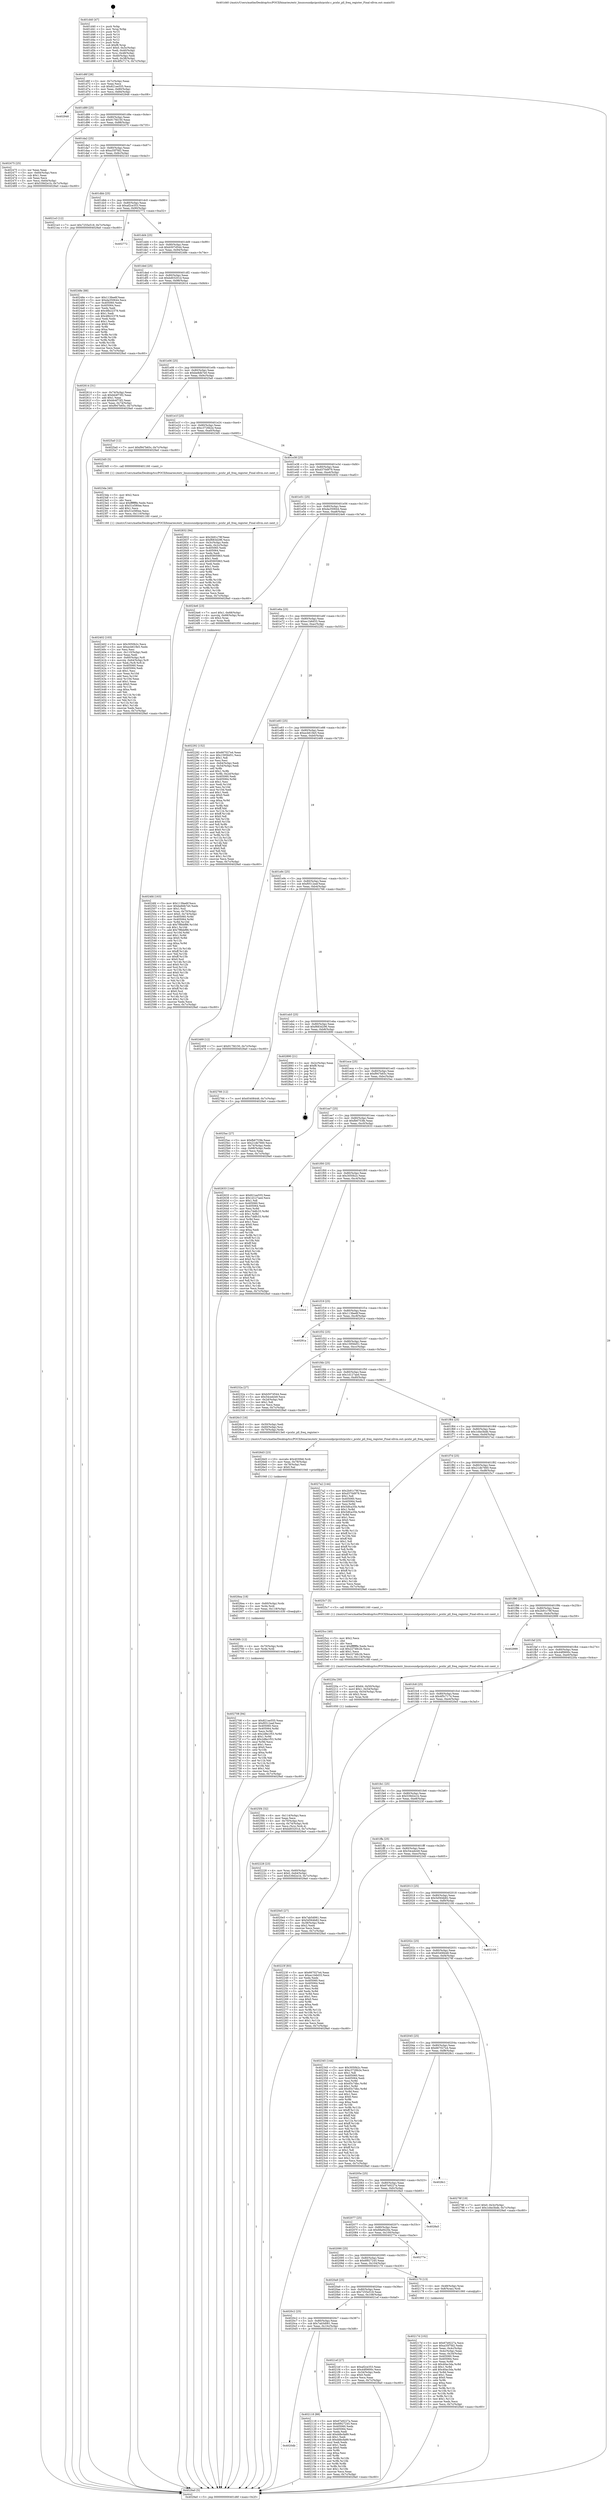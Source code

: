 digraph "0x401d40" {
  label = "0x401d40 (/mnt/c/Users/mathe/Desktop/tcc/POCII/binaries/extr_linuxsoundpcipcxhrpcxhr.c_pcxhr_pll_freq_register_Final-ollvm.out::main(0))"
  labelloc = "t"
  node[shape=record]

  Entry [label="",width=0.3,height=0.3,shape=circle,fillcolor=black,style=filled]
  "0x401d6f" [label="{
     0x401d6f [26]\l
     | [instrs]\l
     &nbsp;&nbsp;0x401d6f \<+3\>: mov -0x7c(%rbp),%eax\l
     &nbsp;&nbsp;0x401d72 \<+2\>: mov %eax,%ecx\l
     &nbsp;&nbsp;0x401d74 \<+6\>: sub $0x821ee555,%ecx\l
     &nbsp;&nbsp;0x401d7a \<+3\>: mov %eax,-0x80(%rbp)\l
     &nbsp;&nbsp;0x401d7d \<+6\>: mov %ecx,-0x84(%rbp)\l
     &nbsp;&nbsp;0x401d83 \<+6\>: je 0000000000402948 \<main+0xc08\>\l
  }"]
  "0x402948" [label="{
     0x402948\l
  }", style=dashed]
  "0x401d89" [label="{
     0x401d89 [25]\l
     | [instrs]\l
     &nbsp;&nbsp;0x401d89 \<+5\>: jmp 0000000000401d8e \<main+0x4e\>\l
     &nbsp;&nbsp;0x401d8e \<+3\>: mov -0x80(%rbp),%eax\l
     &nbsp;&nbsp;0x401d91 \<+5\>: sub $0x917fd150,%eax\l
     &nbsp;&nbsp;0x401d96 \<+6\>: mov %eax,-0x88(%rbp)\l
     &nbsp;&nbsp;0x401d9c \<+6\>: je 0000000000402475 \<main+0x735\>\l
  }"]
  Exit [label="",width=0.3,height=0.3,shape=circle,fillcolor=black,style=filled,peripheries=2]
  "0x402475" [label="{
     0x402475 [25]\l
     | [instrs]\l
     &nbsp;&nbsp;0x402475 \<+2\>: xor %eax,%eax\l
     &nbsp;&nbsp;0x402477 \<+3\>: mov -0x64(%rbp),%ecx\l
     &nbsp;&nbsp;0x40247a \<+3\>: sub $0x1,%eax\l
     &nbsp;&nbsp;0x40247d \<+2\>: sub %eax,%ecx\l
     &nbsp;&nbsp;0x40247f \<+3\>: mov %ecx,-0x64(%rbp)\l
     &nbsp;&nbsp;0x402482 \<+7\>: movl $0x539d2e1b,-0x7c(%rbp)\l
     &nbsp;&nbsp;0x402489 \<+5\>: jmp 00000000004029a0 \<main+0xc60\>\l
  }"]
  "0x401da2" [label="{
     0x401da2 [25]\l
     | [instrs]\l
     &nbsp;&nbsp;0x401da2 \<+5\>: jmp 0000000000401da7 \<main+0x67\>\l
     &nbsp;&nbsp;0x401da7 \<+3\>: mov -0x80(%rbp),%eax\l
     &nbsp;&nbsp;0x401daa \<+5\>: sub $0xa35f7fd2,%eax\l
     &nbsp;&nbsp;0x401daf \<+6\>: mov %eax,-0x8c(%rbp)\l
     &nbsp;&nbsp;0x401db5 \<+6\>: je 00000000004021e3 \<main+0x4a3\>\l
  }"]
  "0x402708" [label="{
     0x402708 [94]\l
     | [instrs]\l
     &nbsp;&nbsp;0x402708 \<+5\>: mov $0x821ee555,%eax\l
     &nbsp;&nbsp;0x40270d \<+5\>: mov $0xf0512eef,%esi\l
     &nbsp;&nbsp;0x402712 \<+7\>: mov 0x405060,%ecx\l
     &nbsp;&nbsp;0x402719 \<+8\>: mov 0x405064,%r8d\l
     &nbsp;&nbsp;0x402721 \<+3\>: mov %ecx,%r9d\l
     &nbsp;&nbsp;0x402724 \<+7\>: sub $0x2d8e1f53,%r9d\l
     &nbsp;&nbsp;0x40272b \<+4\>: sub $0x1,%r9d\l
     &nbsp;&nbsp;0x40272f \<+7\>: add $0x2d8e1f53,%r9d\l
     &nbsp;&nbsp;0x402736 \<+4\>: imul %r9d,%ecx\l
     &nbsp;&nbsp;0x40273a \<+3\>: and $0x1,%ecx\l
     &nbsp;&nbsp;0x40273d \<+3\>: cmp $0x0,%ecx\l
     &nbsp;&nbsp;0x402740 \<+4\>: sete %r10b\l
     &nbsp;&nbsp;0x402744 \<+4\>: cmp $0xa,%r8d\l
     &nbsp;&nbsp;0x402748 \<+4\>: setl %r11b\l
     &nbsp;&nbsp;0x40274c \<+3\>: mov %r10b,%bl\l
     &nbsp;&nbsp;0x40274f \<+3\>: and %r11b,%bl\l
     &nbsp;&nbsp;0x402752 \<+3\>: xor %r11b,%r10b\l
     &nbsp;&nbsp;0x402755 \<+3\>: or %r10b,%bl\l
     &nbsp;&nbsp;0x402758 \<+3\>: test $0x1,%bl\l
     &nbsp;&nbsp;0x40275b \<+3\>: cmovne %esi,%eax\l
     &nbsp;&nbsp;0x40275e \<+3\>: mov %eax,-0x7c(%rbp)\l
     &nbsp;&nbsp;0x402761 \<+5\>: jmp 00000000004029a0 \<main+0xc60\>\l
  }"]
  "0x4021e3" [label="{
     0x4021e3 [12]\l
     | [instrs]\l
     &nbsp;&nbsp;0x4021e3 \<+7\>: movl $0x7255e518,-0x7c(%rbp)\l
     &nbsp;&nbsp;0x4021ea \<+5\>: jmp 00000000004029a0 \<main+0xc60\>\l
  }"]
  "0x401dbb" [label="{
     0x401dbb [25]\l
     | [instrs]\l
     &nbsp;&nbsp;0x401dbb \<+5\>: jmp 0000000000401dc0 \<main+0x80\>\l
     &nbsp;&nbsp;0x401dc0 \<+3\>: mov -0x80(%rbp),%eax\l
     &nbsp;&nbsp;0x401dc3 \<+5\>: sub $0xaf2ce353,%eax\l
     &nbsp;&nbsp;0x401dc8 \<+6\>: mov %eax,-0x90(%rbp)\l
     &nbsp;&nbsp;0x401dce \<+6\>: je 0000000000402772 \<main+0xa32\>\l
  }"]
  "0x4026fc" [label="{
     0x4026fc [12]\l
     | [instrs]\l
     &nbsp;&nbsp;0x4026fc \<+4\>: mov -0x70(%rbp),%rdx\l
     &nbsp;&nbsp;0x402700 \<+3\>: mov %rdx,%rdi\l
     &nbsp;&nbsp;0x402703 \<+5\>: call 0000000000401030 \<free@plt\>\l
     | [calls]\l
     &nbsp;&nbsp;0x401030 \{1\} (unknown)\l
  }"]
  "0x402772" [label="{
     0x402772\l
  }", style=dashed]
  "0x401dd4" [label="{
     0x401dd4 [25]\l
     | [instrs]\l
     &nbsp;&nbsp;0x401dd4 \<+5\>: jmp 0000000000401dd9 \<main+0x99\>\l
     &nbsp;&nbsp;0x401dd9 \<+3\>: mov -0x80(%rbp),%eax\l
     &nbsp;&nbsp;0x401ddc \<+5\>: sub $0xb507d544,%eax\l
     &nbsp;&nbsp;0x401de1 \<+6\>: mov %eax,-0x94(%rbp)\l
     &nbsp;&nbsp;0x401de7 \<+6\>: je 000000000040248e \<main+0x74e\>\l
  }"]
  "0x4026ea" [label="{
     0x4026ea [18]\l
     | [instrs]\l
     &nbsp;&nbsp;0x4026ea \<+4\>: mov -0x60(%rbp),%rdx\l
     &nbsp;&nbsp;0x4026ee \<+3\>: mov %rdx,%rdi\l
     &nbsp;&nbsp;0x4026f1 \<+6\>: mov %eax,-0x118(%rbp)\l
     &nbsp;&nbsp;0x4026f7 \<+5\>: call 0000000000401030 \<free@plt\>\l
     | [calls]\l
     &nbsp;&nbsp;0x401030 \{1\} (unknown)\l
  }"]
  "0x40248e" [label="{
     0x40248e [88]\l
     | [instrs]\l
     &nbsp;&nbsp;0x40248e \<+5\>: mov $0x113fee6f,%eax\l
     &nbsp;&nbsp;0x402493 \<+5\>: mov $0xda350644,%ecx\l
     &nbsp;&nbsp;0x402498 \<+7\>: mov 0x405060,%edx\l
     &nbsp;&nbsp;0x40249f \<+7\>: mov 0x405064,%esi\l
     &nbsp;&nbsp;0x4024a6 \<+2\>: mov %edx,%edi\l
     &nbsp;&nbsp;0x4024a8 \<+6\>: add $0x48b22378,%edi\l
     &nbsp;&nbsp;0x4024ae \<+3\>: sub $0x1,%edi\l
     &nbsp;&nbsp;0x4024b1 \<+6\>: sub $0x48b22378,%edi\l
     &nbsp;&nbsp;0x4024b7 \<+3\>: imul %edi,%edx\l
     &nbsp;&nbsp;0x4024ba \<+3\>: and $0x1,%edx\l
     &nbsp;&nbsp;0x4024bd \<+3\>: cmp $0x0,%edx\l
     &nbsp;&nbsp;0x4024c0 \<+4\>: sete %r8b\l
     &nbsp;&nbsp;0x4024c4 \<+3\>: cmp $0xa,%esi\l
     &nbsp;&nbsp;0x4024c7 \<+4\>: setl %r9b\l
     &nbsp;&nbsp;0x4024cb \<+3\>: mov %r8b,%r10b\l
     &nbsp;&nbsp;0x4024ce \<+3\>: and %r9b,%r10b\l
     &nbsp;&nbsp;0x4024d1 \<+3\>: xor %r9b,%r8b\l
     &nbsp;&nbsp;0x4024d4 \<+3\>: or %r8b,%r10b\l
     &nbsp;&nbsp;0x4024d7 \<+4\>: test $0x1,%r10b\l
     &nbsp;&nbsp;0x4024db \<+3\>: cmovne %ecx,%eax\l
     &nbsp;&nbsp;0x4024de \<+3\>: mov %eax,-0x7c(%rbp)\l
     &nbsp;&nbsp;0x4024e1 \<+5\>: jmp 00000000004029a0 \<main+0xc60\>\l
  }"]
  "0x401ded" [label="{
     0x401ded [25]\l
     | [instrs]\l
     &nbsp;&nbsp;0x401ded \<+5\>: jmp 0000000000401df2 \<main+0xb2\>\l
     &nbsp;&nbsp;0x401df2 \<+3\>: mov -0x80(%rbp),%eax\l
     &nbsp;&nbsp;0x401df5 \<+5\>: sub $0xbd03201d,%eax\l
     &nbsp;&nbsp;0x401dfa \<+6\>: mov %eax,-0x98(%rbp)\l
     &nbsp;&nbsp;0x401e00 \<+6\>: je 0000000000402614 \<main+0x8d4\>\l
  }"]
  "0x4026d3" [label="{
     0x4026d3 [23]\l
     | [instrs]\l
     &nbsp;&nbsp;0x4026d3 \<+10\>: movabs $0x4030b6,%rdi\l
     &nbsp;&nbsp;0x4026dd \<+3\>: mov %eax,-0x78(%rbp)\l
     &nbsp;&nbsp;0x4026e0 \<+3\>: mov -0x78(%rbp),%esi\l
     &nbsp;&nbsp;0x4026e3 \<+2\>: mov $0x0,%al\l
     &nbsp;&nbsp;0x4026e5 \<+5\>: call 0000000000401040 \<printf@plt\>\l
     | [calls]\l
     &nbsp;&nbsp;0x401040 \{1\} (unknown)\l
  }"]
  "0x402614" [label="{
     0x402614 [31]\l
     | [instrs]\l
     &nbsp;&nbsp;0x402614 \<+3\>: mov -0x74(%rbp),%eax\l
     &nbsp;&nbsp;0x402617 \<+5\>: sub $0xbb4f73f2,%eax\l
     &nbsp;&nbsp;0x40261c \<+3\>: add $0x1,%eax\l
     &nbsp;&nbsp;0x40261f \<+5\>: add $0xbb4f73f2,%eax\l
     &nbsp;&nbsp;0x402624 \<+3\>: mov %eax,-0x74(%rbp)\l
     &nbsp;&nbsp;0x402627 \<+7\>: movl $0xf947b65c,-0x7c(%rbp)\l
     &nbsp;&nbsp;0x40262e \<+5\>: jmp 00000000004029a0 \<main+0xc60\>\l
  }"]
  "0x401e06" [label="{
     0x401e06 [25]\l
     | [instrs]\l
     &nbsp;&nbsp;0x401e06 \<+5\>: jmp 0000000000401e0b \<main+0xcb\>\l
     &nbsp;&nbsp;0x401e0b \<+3\>: mov -0x80(%rbp),%eax\l
     &nbsp;&nbsp;0x401e0e \<+5\>: sub $0xbe8db7e0,%eax\l
     &nbsp;&nbsp;0x401e13 \<+6\>: mov %eax,-0x9c(%rbp)\l
     &nbsp;&nbsp;0x401e19 \<+6\>: je 00000000004025a0 \<main+0x860\>\l
  }"]
  "0x4025f4" [label="{
     0x4025f4 [32]\l
     | [instrs]\l
     &nbsp;&nbsp;0x4025f4 \<+6\>: mov -0x114(%rbp),%ecx\l
     &nbsp;&nbsp;0x4025fa \<+3\>: imul %eax,%ecx\l
     &nbsp;&nbsp;0x4025fd \<+4\>: mov -0x70(%rbp),%rsi\l
     &nbsp;&nbsp;0x402601 \<+4\>: movslq -0x74(%rbp),%rdi\l
     &nbsp;&nbsp;0x402605 \<+3\>: mov %ecx,(%rsi,%rdi,4)\l
     &nbsp;&nbsp;0x402608 \<+7\>: movl $0xbd03201d,-0x7c(%rbp)\l
     &nbsp;&nbsp;0x40260f \<+5\>: jmp 00000000004029a0 \<main+0xc60\>\l
  }"]
  "0x4025a0" [label="{
     0x4025a0 [12]\l
     | [instrs]\l
     &nbsp;&nbsp;0x4025a0 \<+7\>: movl $0xf947b65c,-0x7c(%rbp)\l
     &nbsp;&nbsp;0x4025a7 \<+5\>: jmp 00000000004029a0 \<main+0xc60\>\l
  }"]
  "0x401e1f" [label="{
     0x401e1f [25]\l
     | [instrs]\l
     &nbsp;&nbsp;0x401e1f \<+5\>: jmp 0000000000401e24 \<main+0xe4\>\l
     &nbsp;&nbsp;0x401e24 \<+3\>: mov -0x80(%rbp),%eax\l
     &nbsp;&nbsp;0x401e27 \<+5\>: sub $0xc3726b2e,%eax\l
     &nbsp;&nbsp;0x401e2c \<+6\>: mov %eax,-0xa0(%rbp)\l
     &nbsp;&nbsp;0x401e32 \<+6\>: je 00000000004023d5 \<main+0x695\>\l
  }"]
  "0x4025cc" [label="{
     0x4025cc [40]\l
     | [instrs]\l
     &nbsp;&nbsp;0x4025cc \<+5\>: mov $0x2,%ecx\l
     &nbsp;&nbsp;0x4025d1 \<+1\>: cltd\l
     &nbsp;&nbsp;0x4025d2 \<+2\>: idiv %ecx\l
     &nbsp;&nbsp;0x4025d4 \<+6\>: imul $0xfffffffe,%edx,%ecx\l
     &nbsp;&nbsp;0x4025da \<+6\>: sub $0x22748c2b,%ecx\l
     &nbsp;&nbsp;0x4025e0 \<+3\>: add $0x1,%ecx\l
     &nbsp;&nbsp;0x4025e3 \<+6\>: add $0x22748c2b,%ecx\l
     &nbsp;&nbsp;0x4025e9 \<+6\>: mov %ecx,-0x114(%rbp)\l
     &nbsp;&nbsp;0x4025ef \<+5\>: call 0000000000401160 \<next_i\>\l
     | [calls]\l
     &nbsp;&nbsp;0x401160 \{1\} (/mnt/c/Users/mathe/Desktop/tcc/POCII/binaries/extr_linuxsoundpcipcxhrpcxhr.c_pcxhr_pll_freq_register_Final-ollvm.out::next_i)\l
  }"]
  "0x4023d5" [label="{
     0x4023d5 [5]\l
     | [instrs]\l
     &nbsp;&nbsp;0x4023d5 \<+5\>: call 0000000000401160 \<next_i\>\l
     | [calls]\l
     &nbsp;&nbsp;0x401160 \{1\} (/mnt/c/Users/mathe/Desktop/tcc/POCII/binaries/extr_linuxsoundpcipcxhrpcxhr.c_pcxhr_pll_freq_register_Final-ollvm.out::next_i)\l
  }"]
  "0x401e38" [label="{
     0x401e38 [25]\l
     | [instrs]\l
     &nbsp;&nbsp;0x401e38 \<+5\>: jmp 0000000000401e3d \<main+0xfd\>\l
     &nbsp;&nbsp;0x401e3d \<+3\>: mov -0x80(%rbp),%eax\l
     &nbsp;&nbsp;0x401e40 \<+5\>: sub $0xd370d979,%eax\l
     &nbsp;&nbsp;0x401e45 \<+6\>: mov %eax,-0xa4(%rbp)\l
     &nbsp;&nbsp;0x401e4b \<+6\>: je 0000000000402832 \<main+0xaf2\>\l
  }"]
  "0x4024fd" [label="{
     0x4024fd [163]\l
     | [instrs]\l
     &nbsp;&nbsp;0x4024fd \<+5\>: mov $0x113fee6f,%ecx\l
     &nbsp;&nbsp;0x402502 \<+5\>: mov $0xbe8db7e0,%edx\l
     &nbsp;&nbsp;0x402507 \<+3\>: mov $0x1,%sil\l
     &nbsp;&nbsp;0x40250a \<+4\>: mov %rax,-0x70(%rbp)\l
     &nbsp;&nbsp;0x40250e \<+7\>: movl $0x0,-0x74(%rbp)\l
     &nbsp;&nbsp;0x402515 \<+8\>: mov 0x405060,%r8d\l
     &nbsp;&nbsp;0x40251d \<+8\>: mov 0x405064,%r9d\l
     &nbsp;&nbsp;0x402525 \<+3\>: mov %r8d,%r10d\l
     &nbsp;&nbsp;0x402528 \<+7\>: sub $0x7f8bbf86,%r10d\l
     &nbsp;&nbsp;0x40252f \<+4\>: sub $0x1,%r10d\l
     &nbsp;&nbsp;0x402533 \<+7\>: add $0x7f8bbf86,%r10d\l
     &nbsp;&nbsp;0x40253a \<+4\>: imul %r10d,%r8d\l
     &nbsp;&nbsp;0x40253e \<+4\>: and $0x1,%r8d\l
     &nbsp;&nbsp;0x402542 \<+4\>: cmp $0x0,%r8d\l
     &nbsp;&nbsp;0x402546 \<+4\>: sete %r11b\l
     &nbsp;&nbsp;0x40254a \<+4\>: cmp $0xa,%r9d\l
     &nbsp;&nbsp;0x40254e \<+3\>: setl %bl\l
     &nbsp;&nbsp;0x402551 \<+3\>: mov %r11b,%r14b\l
     &nbsp;&nbsp;0x402554 \<+4\>: xor $0xff,%r14b\l
     &nbsp;&nbsp;0x402558 \<+3\>: mov %bl,%r15b\l
     &nbsp;&nbsp;0x40255b \<+4\>: xor $0xff,%r15b\l
     &nbsp;&nbsp;0x40255f \<+4\>: xor $0x0,%sil\l
     &nbsp;&nbsp;0x402563 \<+3\>: mov %r14b,%r12b\l
     &nbsp;&nbsp;0x402566 \<+4\>: and $0x0,%r12b\l
     &nbsp;&nbsp;0x40256a \<+3\>: and %sil,%r11b\l
     &nbsp;&nbsp;0x40256d \<+3\>: mov %r15b,%r13b\l
     &nbsp;&nbsp;0x402570 \<+4\>: and $0x0,%r13b\l
     &nbsp;&nbsp;0x402574 \<+3\>: and %sil,%bl\l
     &nbsp;&nbsp;0x402577 \<+3\>: or %r11b,%r12b\l
     &nbsp;&nbsp;0x40257a \<+3\>: or %bl,%r13b\l
     &nbsp;&nbsp;0x40257d \<+3\>: xor %r13b,%r12b\l
     &nbsp;&nbsp;0x402580 \<+3\>: or %r15b,%r14b\l
     &nbsp;&nbsp;0x402583 \<+4\>: xor $0xff,%r14b\l
     &nbsp;&nbsp;0x402587 \<+4\>: or $0x0,%sil\l
     &nbsp;&nbsp;0x40258b \<+3\>: and %sil,%r14b\l
     &nbsp;&nbsp;0x40258e \<+3\>: or %r14b,%r12b\l
     &nbsp;&nbsp;0x402591 \<+4\>: test $0x1,%r12b\l
     &nbsp;&nbsp;0x402595 \<+3\>: cmovne %edx,%ecx\l
     &nbsp;&nbsp;0x402598 \<+3\>: mov %ecx,-0x7c(%rbp)\l
     &nbsp;&nbsp;0x40259b \<+5\>: jmp 00000000004029a0 \<main+0xc60\>\l
  }"]
  "0x402832" [label="{
     0x402832 [94]\l
     | [instrs]\l
     &nbsp;&nbsp;0x402832 \<+5\>: mov $0x2b91c78f,%eax\l
     &nbsp;&nbsp;0x402837 \<+5\>: mov $0xf683d296,%ecx\l
     &nbsp;&nbsp;0x40283c \<+3\>: mov -0x3c(%rbp),%edx\l
     &nbsp;&nbsp;0x40283f \<+3\>: mov %edx,-0x2c(%rbp)\l
     &nbsp;&nbsp;0x402842 \<+7\>: mov 0x405060,%edx\l
     &nbsp;&nbsp;0x402849 \<+7\>: mov 0x405064,%esi\l
     &nbsp;&nbsp;0x402850 \<+2\>: mov %edx,%edi\l
     &nbsp;&nbsp;0x402852 \<+6\>: sub $0x95905963,%edi\l
     &nbsp;&nbsp;0x402858 \<+3\>: sub $0x1,%edi\l
     &nbsp;&nbsp;0x40285b \<+6\>: add $0x95905963,%edi\l
     &nbsp;&nbsp;0x402861 \<+3\>: imul %edi,%edx\l
     &nbsp;&nbsp;0x402864 \<+3\>: and $0x1,%edx\l
     &nbsp;&nbsp;0x402867 \<+3\>: cmp $0x0,%edx\l
     &nbsp;&nbsp;0x40286a \<+4\>: sete %r8b\l
     &nbsp;&nbsp;0x40286e \<+3\>: cmp $0xa,%esi\l
     &nbsp;&nbsp;0x402871 \<+4\>: setl %r9b\l
     &nbsp;&nbsp;0x402875 \<+3\>: mov %r8b,%r10b\l
     &nbsp;&nbsp;0x402878 \<+3\>: and %r9b,%r10b\l
     &nbsp;&nbsp;0x40287b \<+3\>: xor %r9b,%r8b\l
     &nbsp;&nbsp;0x40287e \<+3\>: or %r8b,%r10b\l
     &nbsp;&nbsp;0x402881 \<+4\>: test $0x1,%r10b\l
     &nbsp;&nbsp;0x402885 \<+3\>: cmovne %ecx,%eax\l
     &nbsp;&nbsp;0x402888 \<+3\>: mov %eax,-0x7c(%rbp)\l
     &nbsp;&nbsp;0x40288b \<+5\>: jmp 00000000004029a0 \<main+0xc60\>\l
  }"]
  "0x401e51" [label="{
     0x401e51 [25]\l
     | [instrs]\l
     &nbsp;&nbsp;0x401e51 \<+5\>: jmp 0000000000401e56 \<main+0x116\>\l
     &nbsp;&nbsp;0x401e56 \<+3\>: mov -0x80(%rbp),%eax\l
     &nbsp;&nbsp;0x401e59 \<+5\>: sub $0xda350644,%eax\l
     &nbsp;&nbsp;0x401e5e \<+6\>: mov %eax,-0xa8(%rbp)\l
     &nbsp;&nbsp;0x401e64 \<+6\>: je 00000000004024e6 \<main+0x7a6\>\l
  }"]
  "0x402402" [label="{
     0x402402 [103]\l
     | [instrs]\l
     &nbsp;&nbsp;0x402402 \<+5\>: mov $0x3050b2c,%ecx\l
     &nbsp;&nbsp;0x402407 \<+5\>: mov $0xecb619e5,%edx\l
     &nbsp;&nbsp;0x40240c \<+2\>: xor %esi,%esi\l
     &nbsp;&nbsp;0x40240e \<+6\>: mov -0x110(%rbp),%edi\l
     &nbsp;&nbsp;0x402414 \<+3\>: imul %eax,%edi\l
     &nbsp;&nbsp;0x402417 \<+4\>: mov -0x60(%rbp),%r8\l
     &nbsp;&nbsp;0x40241b \<+4\>: movslq -0x64(%rbp),%r9\l
     &nbsp;&nbsp;0x40241f \<+4\>: mov %edi,(%r8,%r9,4)\l
     &nbsp;&nbsp;0x402423 \<+7\>: mov 0x405060,%eax\l
     &nbsp;&nbsp;0x40242a \<+7\>: mov 0x405064,%edi\l
     &nbsp;&nbsp;0x402431 \<+3\>: sub $0x1,%esi\l
     &nbsp;&nbsp;0x402434 \<+3\>: mov %eax,%r10d\l
     &nbsp;&nbsp;0x402437 \<+3\>: add %esi,%r10d\l
     &nbsp;&nbsp;0x40243a \<+4\>: imul %r10d,%eax\l
     &nbsp;&nbsp;0x40243e \<+3\>: and $0x1,%eax\l
     &nbsp;&nbsp;0x402441 \<+3\>: cmp $0x0,%eax\l
     &nbsp;&nbsp;0x402444 \<+4\>: sete %r11b\l
     &nbsp;&nbsp;0x402448 \<+3\>: cmp $0xa,%edi\l
     &nbsp;&nbsp;0x40244b \<+3\>: setl %bl\l
     &nbsp;&nbsp;0x40244e \<+3\>: mov %r11b,%r14b\l
     &nbsp;&nbsp;0x402451 \<+3\>: and %bl,%r14b\l
     &nbsp;&nbsp;0x402454 \<+3\>: xor %bl,%r11b\l
     &nbsp;&nbsp;0x402457 \<+3\>: or %r11b,%r14b\l
     &nbsp;&nbsp;0x40245a \<+4\>: test $0x1,%r14b\l
     &nbsp;&nbsp;0x40245e \<+3\>: cmovne %edx,%ecx\l
     &nbsp;&nbsp;0x402461 \<+3\>: mov %ecx,-0x7c(%rbp)\l
     &nbsp;&nbsp;0x402464 \<+5\>: jmp 00000000004029a0 \<main+0xc60\>\l
  }"]
  "0x4024e6" [label="{
     0x4024e6 [23]\l
     | [instrs]\l
     &nbsp;&nbsp;0x4024e6 \<+7\>: movl $0x1,-0x68(%rbp)\l
     &nbsp;&nbsp;0x4024ed \<+4\>: movslq -0x68(%rbp),%rax\l
     &nbsp;&nbsp;0x4024f1 \<+4\>: shl $0x2,%rax\l
     &nbsp;&nbsp;0x4024f5 \<+3\>: mov %rax,%rdi\l
     &nbsp;&nbsp;0x4024f8 \<+5\>: call 0000000000401050 \<malloc@plt\>\l
     | [calls]\l
     &nbsp;&nbsp;0x401050 \{1\} (unknown)\l
  }"]
  "0x401e6a" [label="{
     0x401e6a [25]\l
     | [instrs]\l
     &nbsp;&nbsp;0x401e6a \<+5\>: jmp 0000000000401e6f \<main+0x12f\>\l
     &nbsp;&nbsp;0x401e6f \<+3\>: mov -0x80(%rbp),%eax\l
     &nbsp;&nbsp;0x401e72 \<+5\>: sub $0xec1b6d33,%eax\l
     &nbsp;&nbsp;0x401e77 \<+6\>: mov %eax,-0xac(%rbp)\l
     &nbsp;&nbsp;0x401e7d \<+6\>: je 0000000000402292 \<main+0x552\>\l
  }"]
  "0x4023da" [label="{
     0x4023da [40]\l
     | [instrs]\l
     &nbsp;&nbsp;0x4023da \<+5\>: mov $0x2,%ecx\l
     &nbsp;&nbsp;0x4023df \<+1\>: cltd\l
     &nbsp;&nbsp;0x4023e0 \<+2\>: idiv %ecx\l
     &nbsp;&nbsp;0x4023e2 \<+6\>: imul $0xfffffffe,%edx,%ecx\l
     &nbsp;&nbsp;0x4023e8 \<+6\>: sub $0x51e580ee,%ecx\l
     &nbsp;&nbsp;0x4023ee \<+3\>: add $0x1,%ecx\l
     &nbsp;&nbsp;0x4023f1 \<+6\>: add $0x51e580ee,%ecx\l
     &nbsp;&nbsp;0x4023f7 \<+6\>: mov %ecx,-0x110(%rbp)\l
     &nbsp;&nbsp;0x4023fd \<+5\>: call 0000000000401160 \<next_i\>\l
     | [calls]\l
     &nbsp;&nbsp;0x401160 \{1\} (/mnt/c/Users/mathe/Desktop/tcc/POCII/binaries/extr_linuxsoundpcipcxhrpcxhr.c_pcxhr_pll_freq_register_Final-ollvm.out::next_i)\l
  }"]
  "0x402292" [label="{
     0x402292 [152]\l
     | [instrs]\l
     &nbsp;&nbsp;0x402292 \<+5\>: mov $0x667027e4,%eax\l
     &nbsp;&nbsp;0x402297 \<+5\>: mov $0x15956d51,%ecx\l
     &nbsp;&nbsp;0x40229c \<+2\>: mov $0x1,%dl\l
     &nbsp;&nbsp;0x40229e \<+2\>: xor %esi,%esi\l
     &nbsp;&nbsp;0x4022a0 \<+3\>: mov -0x64(%rbp),%edi\l
     &nbsp;&nbsp;0x4022a3 \<+3\>: cmp -0x54(%rbp),%edi\l
     &nbsp;&nbsp;0x4022a6 \<+4\>: setl %r8b\l
     &nbsp;&nbsp;0x4022aa \<+4\>: and $0x1,%r8b\l
     &nbsp;&nbsp;0x4022ae \<+4\>: mov %r8b,-0x2d(%rbp)\l
     &nbsp;&nbsp;0x4022b2 \<+7\>: mov 0x405060,%edi\l
     &nbsp;&nbsp;0x4022b9 \<+8\>: mov 0x405064,%r9d\l
     &nbsp;&nbsp;0x4022c1 \<+3\>: sub $0x1,%esi\l
     &nbsp;&nbsp;0x4022c4 \<+3\>: mov %edi,%r10d\l
     &nbsp;&nbsp;0x4022c7 \<+3\>: add %esi,%r10d\l
     &nbsp;&nbsp;0x4022ca \<+4\>: imul %r10d,%edi\l
     &nbsp;&nbsp;0x4022ce \<+3\>: and $0x1,%edi\l
     &nbsp;&nbsp;0x4022d1 \<+3\>: cmp $0x0,%edi\l
     &nbsp;&nbsp;0x4022d4 \<+4\>: sete %r8b\l
     &nbsp;&nbsp;0x4022d8 \<+4\>: cmp $0xa,%r9d\l
     &nbsp;&nbsp;0x4022dc \<+4\>: setl %r11b\l
     &nbsp;&nbsp;0x4022e0 \<+3\>: mov %r8b,%bl\l
     &nbsp;&nbsp;0x4022e3 \<+3\>: xor $0xff,%bl\l
     &nbsp;&nbsp;0x4022e6 \<+3\>: mov %r11b,%r14b\l
     &nbsp;&nbsp;0x4022e9 \<+4\>: xor $0xff,%r14b\l
     &nbsp;&nbsp;0x4022ed \<+3\>: xor $0x0,%dl\l
     &nbsp;&nbsp;0x4022f0 \<+3\>: mov %bl,%r15b\l
     &nbsp;&nbsp;0x4022f3 \<+4\>: and $0x0,%r15b\l
     &nbsp;&nbsp;0x4022f7 \<+3\>: and %dl,%r8b\l
     &nbsp;&nbsp;0x4022fa \<+3\>: mov %r14b,%r12b\l
     &nbsp;&nbsp;0x4022fd \<+4\>: and $0x0,%r12b\l
     &nbsp;&nbsp;0x402301 \<+3\>: and %dl,%r11b\l
     &nbsp;&nbsp;0x402304 \<+3\>: or %r8b,%r15b\l
     &nbsp;&nbsp;0x402307 \<+3\>: or %r11b,%r12b\l
     &nbsp;&nbsp;0x40230a \<+3\>: xor %r12b,%r15b\l
     &nbsp;&nbsp;0x40230d \<+3\>: or %r14b,%bl\l
     &nbsp;&nbsp;0x402310 \<+3\>: xor $0xff,%bl\l
     &nbsp;&nbsp;0x402313 \<+3\>: or $0x0,%dl\l
     &nbsp;&nbsp;0x402316 \<+2\>: and %dl,%bl\l
     &nbsp;&nbsp;0x402318 \<+3\>: or %bl,%r15b\l
     &nbsp;&nbsp;0x40231b \<+4\>: test $0x1,%r15b\l
     &nbsp;&nbsp;0x40231f \<+3\>: cmovne %ecx,%eax\l
     &nbsp;&nbsp;0x402322 \<+3\>: mov %eax,-0x7c(%rbp)\l
     &nbsp;&nbsp;0x402325 \<+5\>: jmp 00000000004029a0 \<main+0xc60\>\l
  }"]
  "0x401e83" [label="{
     0x401e83 [25]\l
     | [instrs]\l
     &nbsp;&nbsp;0x401e83 \<+5\>: jmp 0000000000401e88 \<main+0x148\>\l
     &nbsp;&nbsp;0x401e88 \<+3\>: mov -0x80(%rbp),%eax\l
     &nbsp;&nbsp;0x401e8b \<+5\>: sub $0xecb619e5,%eax\l
     &nbsp;&nbsp;0x401e90 \<+6\>: mov %eax,-0xb0(%rbp)\l
     &nbsp;&nbsp;0x401e96 \<+6\>: je 0000000000402469 \<main+0x729\>\l
  }"]
  "0x402228" [label="{
     0x402228 [23]\l
     | [instrs]\l
     &nbsp;&nbsp;0x402228 \<+4\>: mov %rax,-0x60(%rbp)\l
     &nbsp;&nbsp;0x40222c \<+7\>: movl $0x0,-0x64(%rbp)\l
     &nbsp;&nbsp;0x402233 \<+7\>: movl $0x539d2e1b,-0x7c(%rbp)\l
     &nbsp;&nbsp;0x40223a \<+5\>: jmp 00000000004029a0 \<main+0xc60\>\l
  }"]
  "0x402469" [label="{
     0x402469 [12]\l
     | [instrs]\l
     &nbsp;&nbsp;0x402469 \<+7\>: movl $0x917fd150,-0x7c(%rbp)\l
     &nbsp;&nbsp;0x402470 \<+5\>: jmp 00000000004029a0 \<main+0xc60\>\l
  }"]
  "0x401e9c" [label="{
     0x401e9c [25]\l
     | [instrs]\l
     &nbsp;&nbsp;0x401e9c \<+5\>: jmp 0000000000401ea1 \<main+0x161\>\l
     &nbsp;&nbsp;0x401ea1 \<+3\>: mov -0x80(%rbp),%eax\l
     &nbsp;&nbsp;0x401ea4 \<+5\>: sub $0xf0512eef,%eax\l
     &nbsp;&nbsp;0x401ea9 \<+6\>: mov %eax,-0xb4(%rbp)\l
     &nbsp;&nbsp;0x401eaf \<+6\>: je 0000000000402766 \<main+0xa26\>\l
  }"]
  "0x40217d" [label="{
     0x40217d [102]\l
     | [instrs]\l
     &nbsp;&nbsp;0x40217d \<+5\>: mov $0x67e9227a,%ecx\l
     &nbsp;&nbsp;0x402182 \<+5\>: mov $0xa35f7fd2,%edx\l
     &nbsp;&nbsp;0x402187 \<+3\>: mov %eax,-0x4c(%rbp)\l
     &nbsp;&nbsp;0x40218a \<+3\>: mov -0x4c(%rbp),%eax\l
     &nbsp;&nbsp;0x40218d \<+3\>: mov %eax,-0x34(%rbp)\l
     &nbsp;&nbsp;0x402190 \<+7\>: mov 0x405060,%eax\l
     &nbsp;&nbsp;0x402197 \<+7\>: mov 0x405064,%esi\l
     &nbsp;&nbsp;0x40219e \<+3\>: mov %eax,%r8d\l
     &nbsp;&nbsp;0x4021a1 \<+7\>: sub $0x40ac3da,%r8d\l
     &nbsp;&nbsp;0x4021a8 \<+4\>: sub $0x1,%r8d\l
     &nbsp;&nbsp;0x4021ac \<+7\>: add $0x40ac3da,%r8d\l
     &nbsp;&nbsp;0x4021b3 \<+4\>: imul %r8d,%eax\l
     &nbsp;&nbsp;0x4021b7 \<+3\>: and $0x1,%eax\l
     &nbsp;&nbsp;0x4021ba \<+3\>: cmp $0x0,%eax\l
     &nbsp;&nbsp;0x4021bd \<+4\>: sete %r9b\l
     &nbsp;&nbsp;0x4021c1 \<+3\>: cmp $0xa,%esi\l
     &nbsp;&nbsp;0x4021c4 \<+4\>: setl %r10b\l
     &nbsp;&nbsp;0x4021c8 \<+3\>: mov %r9b,%r11b\l
     &nbsp;&nbsp;0x4021cb \<+3\>: and %r10b,%r11b\l
     &nbsp;&nbsp;0x4021ce \<+3\>: xor %r10b,%r9b\l
     &nbsp;&nbsp;0x4021d1 \<+3\>: or %r9b,%r11b\l
     &nbsp;&nbsp;0x4021d4 \<+4\>: test $0x1,%r11b\l
     &nbsp;&nbsp;0x4021d8 \<+3\>: cmovne %edx,%ecx\l
     &nbsp;&nbsp;0x4021db \<+3\>: mov %ecx,-0x7c(%rbp)\l
     &nbsp;&nbsp;0x4021de \<+5\>: jmp 00000000004029a0 \<main+0xc60\>\l
  }"]
  "0x402766" [label="{
     0x402766 [12]\l
     | [instrs]\l
     &nbsp;&nbsp;0x402766 \<+7\>: movl $0x65408448,-0x7c(%rbp)\l
     &nbsp;&nbsp;0x40276d \<+5\>: jmp 00000000004029a0 \<main+0xc60\>\l
  }"]
  "0x401eb5" [label="{
     0x401eb5 [25]\l
     | [instrs]\l
     &nbsp;&nbsp;0x401eb5 \<+5\>: jmp 0000000000401eba \<main+0x17a\>\l
     &nbsp;&nbsp;0x401eba \<+3\>: mov -0x80(%rbp),%eax\l
     &nbsp;&nbsp;0x401ebd \<+5\>: sub $0xf683d296,%eax\l
     &nbsp;&nbsp;0x401ec2 \<+6\>: mov %eax,-0xb8(%rbp)\l
     &nbsp;&nbsp;0x401ec8 \<+6\>: je 0000000000402890 \<main+0xb50\>\l
  }"]
  "0x4020db" [label="{
     0x4020db\l
  }", style=dashed]
  "0x402890" [label="{
     0x402890 [21]\l
     | [instrs]\l
     &nbsp;&nbsp;0x402890 \<+3\>: mov -0x2c(%rbp),%eax\l
     &nbsp;&nbsp;0x402893 \<+7\>: add $0xf8,%rsp\l
     &nbsp;&nbsp;0x40289a \<+1\>: pop %rbx\l
     &nbsp;&nbsp;0x40289b \<+2\>: pop %r12\l
     &nbsp;&nbsp;0x40289d \<+2\>: pop %r13\l
     &nbsp;&nbsp;0x40289f \<+2\>: pop %r14\l
     &nbsp;&nbsp;0x4028a1 \<+2\>: pop %r15\l
     &nbsp;&nbsp;0x4028a3 \<+1\>: pop %rbp\l
     &nbsp;&nbsp;0x4028a4 \<+1\>: ret\l
  }"]
  "0x401ece" [label="{
     0x401ece [25]\l
     | [instrs]\l
     &nbsp;&nbsp;0x401ece \<+5\>: jmp 0000000000401ed3 \<main+0x193\>\l
     &nbsp;&nbsp;0x401ed3 \<+3\>: mov -0x80(%rbp),%eax\l
     &nbsp;&nbsp;0x401ed6 \<+5\>: sub $0xf947b65c,%eax\l
     &nbsp;&nbsp;0x401edb \<+6\>: mov %eax,-0xbc(%rbp)\l
     &nbsp;&nbsp;0x401ee1 \<+6\>: je 00000000004025ac \<main+0x86c\>\l
  }"]
  "0x402118" [label="{
     0x402118 [88]\l
     | [instrs]\l
     &nbsp;&nbsp;0x402118 \<+5\>: mov $0x67e9227a,%eax\l
     &nbsp;&nbsp;0x40211d \<+5\>: mov $0x6f927245,%ecx\l
     &nbsp;&nbsp;0x402122 \<+7\>: mov 0x405060,%edx\l
     &nbsp;&nbsp;0x402129 \<+7\>: mov 0x405064,%esi\l
     &nbsp;&nbsp;0x402130 \<+2\>: mov %edx,%edi\l
     &nbsp;&nbsp;0x402132 \<+6\>: add $0xddbcfa89,%edi\l
     &nbsp;&nbsp;0x402138 \<+3\>: sub $0x1,%edi\l
     &nbsp;&nbsp;0x40213b \<+6\>: sub $0xddbcfa89,%edi\l
     &nbsp;&nbsp;0x402141 \<+3\>: imul %edi,%edx\l
     &nbsp;&nbsp;0x402144 \<+3\>: and $0x1,%edx\l
     &nbsp;&nbsp;0x402147 \<+3\>: cmp $0x0,%edx\l
     &nbsp;&nbsp;0x40214a \<+4\>: sete %r8b\l
     &nbsp;&nbsp;0x40214e \<+3\>: cmp $0xa,%esi\l
     &nbsp;&nbsp;0x402151 \<+4\>: setl %r9b\l
     &nbsp;&nbsp;0x402155 \<+3\>: mov %r8b,%r10b\l
     &nbsp;&nbsp;0x402158 \<+3\>: and %r9b,%r10b\l
     &nbsp;&nbsp;0x40215b \<+3\>: xor %r9b,%r8b\l
     &nbsp;&nbsp;0x40215e \<+3\>: or %r8b,%r10b\l
     &nbsp;&nbsp;0x402161 \<+4\>: test $0x1,%r10b\l
     &nbsp;&nbsp;0x402165 \<+3\>: cmovne %ecx,%eax\l
     &nbsp;&nbsp;0x402168 \<+3\>: mov %eax,-0x7c(%rbp)\l
     &nbsp;&nbsp;0x40216b \<+5\>: jmp 00000000004029a0 \<main+0xc60\>\l
  }"]
  "0x4025ac" [label="{
     0x4025ac [27]\l
     | [instrs]\l
     &nbsp;&nbsp;0x4025ac \<+5\>: mov $0xfb6753fe,%eax\l
     &nbsp;&nbsp;0x4025b1 \<+5\>: mov $0x21db7660,%ecx\l
     &nbsp;&nbsp;0x4025b6 \<+3\>: mov -0x74(%rbp),%edx\l
     &nbsp;&nbsp;0x4025b9 \<+3\>: cmp -0x68(%rbp),%edx\l
     &nbsp;&nbsp;0x4025bc \<+3\>: cmovl %ecx,%eax\l
     &nbsp;&nbsp;0x4025bf \<+3\>: mov %eax,-0x7c(%rbp)\l
     &nbsp;&nbsp;0x4025c2 \<+5\>: jmp 00000000004029a0 \<main+0xc60\>\l
  }"]
  "0x401ee7" [label="{
     0x401ee7 [25]\l
     | [instrs]\l
     &nbsp;&nbsp;0x401ee7 \<+5\>: jmp 0000000000401eec \<main+0x1ac\>\l
     &nbsp;&nbsp;0x401eec \<+3\>: mov -0x80(%rbp),%eax\l
     &nbsp;&nbsp;0x401eef \<+5\>: sub $0xfb6753fe,%eax\l
     &nbsp;&nbsp;0x401ef4 \<+6\>: mov %eax,-0xc0(%rbp)\l
     &nbsp;&nbsp;0x401efa \<+6\>: je 0000000000402633 \<main+0x8f3\>\l
  }"]
  "0x4020c2" [label="{
     0x4020c2 [25]\l
     | [instrs]\l
     &nbsp;&nbsp;0x4020c2 \<+5\>: jmp 00000000004020c7 \<main+0x387\>\l
     &nbsp;&nbsp;0x4020c7 \<+3\>: mov -0x80(%rbp),%eax\l
     &nbsp;&nbsp;0x4020ca \<+5\>: sub $0x7ab5d061,%eax\l
     &nbsp;&nbsp;0x4020cf \<+6\>: mov %eax,-0x10c(%rbp)\l
     &nbsp;&nbsp;0x4020d5 \<+6\>: je 0000000000402118 \<main+0x3d8\>\l
  }"]
  "0x402633" [label="{
     0x402633 [144]\l
     | [instrs]\l
     &nbsp;&nbsp;0x402633 \<+5\>: mov $0x821ee555,%eax\l
     &nbsp;&nbsp;0x402638 \<+5\>: mov $0x1d127aed,%ecx\l
     &nbsp;&nbsp;0x40263d \<+2\>: mov $0x1,%dl\l
     &nbsp;&nbsp;0x40263f \<+7\>: mov 0x405060,%esi\l
     &nbsp;&nbsp;0x402646 \<+7\>: mov 0x405064,%edi\l
     &nbsp;&nbsp;0x40264d \<+3\>: mov %esi,%r8d\l
     &nbsp;&nbsp;0x402650 \<+7\>: add $0xc7ddfc33,%r8d\l
     &nbsp;&nbsp;0x402657 \<+4\>: sub $0x1,%r8d\l
     &nbsp;&nbsp;0x40265b \<+7\>: sub $0xc7ddfc33,%r8d\l
     &nbsp;&nbsp;0x402662 \<+4\>: imul %r8d,%esi\l
     &nbsp;&nbsp;0x402666 \<+3\>: and $0x1,%esi\l
     &nbsp;&nbsp;0x402669 \<+3\>: cmp $0x0,%esi\l
     &nbsp;&nbsp;0x40266c \<+4\>: sete %r9b\l
     &nbsp;&nbsp;0x402670 \<+3\>: cmp $0xa,%edi\l
     &nbsp;&nbsp;0x402673 \<+4\>: setl %r10b\l
     &nbsp;&nbsp;0x402677 \<+3\>: mov %r9b,%r11b\l
     &nbsp;&nbsp;0x40267a \<+4\>: xor $0xff,%r11b\l
     &nbsp;&nbsp;0x40267e \<+3\>: mov %r10b,%bl\l
     &nbsp;&nbsp;0x402681 \<+3\>: xor $0xff,%bl\l
     &nbsp;&nbsp;0x402684 \<+3\>: xor $0x0,%dl\l
     &nbsp;&nbsp;0x402687 \<+3\>: mov %r11b,%r14b\l
     &nbsp;&nbsp;0x40268a \<+4\>: and $0x0,%r14b\l
     &nbsp;&nbsp;0x40268e \<+3\>: and %dl,%r9b\l
     &nbsp;&nbsp;0x402691 \<+3\>: mov %bl,%r15b\l
     &nbsp;&nbsp;0x402694 \<+4\>: and $0x0,%r15b\l
     &nbsp;&nbsp;0x402698 \<+3\>: and %dl,%r10b\l
     &nbsp;&nbsp;0x40269b \<+3\>: or %r9b,%r14b\l
     &nbsp;&nbsp;0x40269e \<+3\>: or %r10b,%r15b\l
     &nbsp;&nbsp;0x4026a1 \<+3\>: xor %r15b,%r14b\l
     &nbsp;&nbsp;0x4026a4 \<+3\>: or %bl,%r11b\l
     &nbsp;&nbsp;0x4026a7 \<+4\>: xor $0xff,%r11b\l
     &nbsp;&nbsp;0x4026ab \<+3\>: or $0x0,%dl\l
     &nbsp;&nbsp;0x4026ae \<+3\>: and %dl,%r11b\l
     &nbsp;&nbsp;0x4026b1 \<+3\>: or %r11b,%r14b\l
     &nbsp;&nbsp;0x4026b4 \<+4\>: test $0x1,%r14b\l
     &nbsp;&nbsp;0x4026b8 \<+3\>: cmovne %ecx,%eax\l
     &nbsp;&nbsp;0x4026bb \<+3\>: mov %eax,-0x7c(%rbp)\l
     &nbsp;&nbsp;0x4026be \<+5\>: jmp 00000000004029a0 \<main+0xc60\>\l
  }"]
  "0x401f00" [label="{
     0x401f00 [25]\l
     | [instrs]\l
     &nbsp;&nbsp;0x401f00 \<+5\>: jmp 0000000000401f05 \<main+0x1c5\>\l
     &nbsp;&nbsp;0x401f05 \<+3\>: mov -0x80(%rbp),%eax\l
     &nbsp;&nbsp;0x401f08 \<+5\>: sub $0x3050b2c,%eax\l
     &nbsp;&nbsp;0x401f0d \<+6\>: mov %eax,-0xc4(%rbp)\l
     &nbsp;&nbsp;0x401f13 \<+6\>: je 00000000004028cd \<main+0xb8d\>\l
  }"]
  "0x4021ef" [label="{
     0x4021ef [27]\l
     | [instrs]\l
     &nbsp;&nbsp;0x4021ef \<+5\>: mov $0xaf2ce353,%eax\l
     &nbsp;&nbsp;0x4021f4 \<+5\>: mov $0x44f0600c,%ecx\l
     &nbsp;&nbsp;0x4021f9 \<+3\>: mov -0x34(%rbp),%edx\l
     &nbsp;&nbsp;0x4021fc \<+3\>: cmp $0x0,%edx\l
     &nbsp;&nbsp;0x4021ff \<+3\>: cmove %ecx,%eax\l
     &nbsp;&nbsp;0x402202 \<+3\>: mov %eax,-0x7c(%rbp)\l
     &nbsp;&nbsp;0x402205 \<+5\>: jmp 00000000004029a0 \<main+0xc60\>\l
  }"]
  "0x4028cd" [label="{
     0x4028cd\l
  }", style=dashed]
  "0x401f19" [label="{
     0x401f19 [25]\l
     | [instrs]\l
     &nbsp;&nbsp;0x401f19 \<+5\>: jmp 0000000000401f1e \<main+0x1de\>\l
     &nbsp;&nbsp;0x401f1e \<+3\>: mov -0x80(%rbp),%eax\l
     &nbsp;&nbsp;0x401f21 \<+5\>: sub $0x113fee6f,%eax\l
     &nbsp;&nbsp;0x401f26 \<+6\>: mov %eax,-0xc8(%rbp)\l
     &nbsp;&nbsp;0x401f2c \<+6\>: je 000000000040291a \<main+0xbda\>\l
  }"]
  "0x4020a9" [label="{
     0x4020a9 [25]\l
     | [instrs]\l
     &nbsp;&nbsp;0x4020a9 \<+5\>: jmp 00000000004020ae \<main+0x36e\>\l
     &nbsp;&nbsp;0x4020ae \<+3\>: mov -0x80(%rbp),%eax\l
     &nbsp;&nbsp;0x4020b1 \<+5\>: sub $0x7255e518,%eax\l
     &nbsp;&nbsp;0x4020b6 \<+6\>: mov %eax,-0x108(%rbp)\l
     &nbsp;&nbsp;0x4020bc \<+6\>: je 00000000004021ef \<main+0x4af\>\l
  }"]
  "0x40291a" [label="{
     0x40291a\l
  }", style=dashed]
  "0x401f32" [label="{
     0x401f32 [25]\l
     | [instrs]\l
     &nbsp;&nbsp;0x401f32 \<+5\>: jmp 0000000000401f37 \<main+0x1f7\>\l
     &nbsp;&nbsp;0x401f37 \<+3\>: mov -0x80(%rbp),%eax\l
     &nbsp;&nbsp;0x401f3a \<+5\>: sub $0x15956d51,%eax\l
     &nbsp;&nbsp;0x401f3f \<+6\>: mov %eax,-0xcc(%rbp)\l
     &nbsp;&nbsp;0x401f45 \<+6\>: je 000000000040232a \<main+0x5ea\>\l
  }"]
  "0x402170" [label="{
     0x402170 [13]\l
     | [instrs]\l
     &nbsp;&nbsp;0x402170 \<+4\>: mov -0x48(%rbp),%rax\l
     &nbsp;&nbsp;0x402174 \<+4\>: mov 0x8(%rax),%rdi\l
     &nbsp;&nbsp;0x402178 \<+5\>: call 0000000000401060 \<atoi@plt\>\l
     | [calls]\l
     &nbsp;&nbsp;0x401060 \{1\} (unknown)\l
  }"]
  "0x40232a" [label="{
     0x40232a [27]\l
     | [instrs]\l
     &nbsp;&nbsp;0x40232a \<+5\>: mov $0xb507d544,%eax\l
     &nbsp;&nbsp;0x40232f \<+5\>: mov $0x54cedcb9,%ecx\l
     &nbsp;&nbsp;0x402334 \<+3\>: mov -0x2d(%rbp),%dl\l
     &nbsp;&nbsp;0x402337 \<+3\>: test $0x1,%dl\l
     &nbsp;&nbsp;0x40233a \<+3\>: cmovne %ecx,%eax\l
     &nbsp;&nbsp;0x40233d \<+3\>: mov %eax,-0x7c(%rbp)\l
     &nbsp;&nbsp;0x402340 \<+5\>: jmp 00000000004029a0 \<main+0xc60\>\l
  }"]
  "0x401f4b" [label="{
     0x401f4b [25]\l
     | [instrs]\l
     &nbsp;&nbsp;0x401f4b \<+5\>: jmp 0000000000401f50 \<main+0x210\>\l
     &nbsp;&nbsp;0x401f50 \<+3\>: mov -0x80(%rbp),%eax\l
     &nbsp;&nbsp;0x401f53 \<+5\>: sub $0x1d127aed,%eax\l
     &nbsp;&nbsp;0x401f58 \<+6\>: mov %eax,-0xd0(%rbp)\l
     &nbsp;&nbsp;0x401f5e \<+6\>: je 00000000004026c3 \<main+0x983\>\l
  }"]
  "0x402090" [label="{
     0x402090 [25]\l
     | [instrs]\l
     &nbsp;&nbsp;0x402090 \<+5\>: jmp 0000000000402095 \<main+0x355\>\l
     &nbsp;&nbsp;0x402095 \<+3\>: mov -0x80(%rbp),%eax\l
     &nbsp;&nbsp;0x402098 \<+5\>: sub $0x6f927245,%eax\l
     &nbsp;&nbsp;0x40209d \<+6\>: mov %eax,-0x104(%rbp)\l
     &nbsp;&nbsp;0x4020a3 \<+6\>: je 0000000000402170 \<main+0x430\>\l
  }"]
  "0x4026c3" [label="{
     0x4026c3 [16]\l
     | [instrs]\l
     &nbsp;&nbsp;0x4026c3 \<+3\>: mov -0x50(%rbp),%edi\l
     &nbsp;&nbsp;0x4026c6 \<+4\>: mov -0x60(%rbp),%rsi\l
     &nbsp;&nbsp;0x4026ca \<+4\>: mov -0x70(%rbp),%rdx\l
     &nbsp;&nbsp;0x4026ce \<+5\>: call 00000000004013e0 \<pcxhr_pll_freq_register\>\l
     | [calls]\l
     &nbsp;&nbsp;0x4013e0 \{1\} (/mnt/c/Users/mathe/Desktop/tcc/POCII/binaries/extr_linuxsoundpcipcxhrpcxhr.c_pcxhr_pll_freq_register_Final-ollvm.out::pcxhr_pll_freq_register)\l
  }"]
  "0x401f64" [label="{
     0x401f64 [25]\l
     | [instrs]\l
     &nbsp;&nbsp;0x401f64 \<+5\>: jmp 0000000000401f69 \<main+0x229\>\l
     &nbsp;&nbsp;0x401f69 \<+3\>: mov -0x80(%rbp),%eax\l
     &nbsp;&nbsp;0x401f6c \<+5\>: sub $0x1d4e3bdb,%eax\l
     &nbsp;&nbsp;0x401f71 \<+6\>: mov %eax,-0xd4(%rbp)\l
     &nbsp;&nbsp;0x401f77 \<+6\>: je 00000000004027a2 \<main+0xa62\>\l
  }"]
  "0x40277e" [label="{
     0x40277e\l
  }", style=dashed]
  "0x4027a2" [label="{
     0x4027a2 [144]\l
     | [instrs]\l
     &nbsp;&nbsp;0x4027a2 \<+5\>: mov $0x2b91c78f,%eax\l
     &nbsp;&nbsp;0x4027a7 \<+5\>: mov $0xd370d979,%ecx\l
     &nbsp;&nbsp;0x4027ac \<+2\>: mov $0x1,%dl\l
     &nbsp;&nbsp;0x4027ae \<+7\>: mov 0x405060,%esi\l
     &nbsp;&nbsp;0x4027b5 \<+7\>: mov 0x405064,%edi\l
     &nbsp;&nbsp;0x4027bc \<+3\>: mov %esi,%r8d\l
     &nbsp;&nbsp;0x4027bf \<+7\>: add $0x5dfca35b,%r8d\l
     &nbsp;&nbsp;0x4027c6 \<+4\>: sub $0x1,%r8d\l
     &nbsp;&nbsp;0x4027ca \<+7\>: sub $0x5dfca35b,%r8d\l
     &nbsp;&nbsp;0x4027d1 \<+4\>: imul %r8d,%esi\l
     &nbsp;&nbsp;0x4027d5 \<+3\>: and $0x1,%esi\l
     &nbsp;&nbsp;0x4027d8 \<+3\>: cmp $0x0,%esi\l
     &nbsp;&nbsp;0x4027db \<+4\>: sete %r9b\l
     &nbsp;&nbsp;0x4027df \<+3\>: cmp $0xa,%edi\l
     &nbsp;&nbsp;0x4027e2 \<+4\>: setl %r10b\l
     &nbsp;&nbsp;0x4027e6 \<+3\>: mov %r9b,%r11b\l
     &nbsp;&nbsp;0x4027e9 \<+4\>: xor $0xff,%r11b\l
     &nbsp;&nbsp;0x4027ed \<+3\>: mov %r10b,%bl\l
     &nbsp;&nbsp;0x4027f0 \<+3\>: xor $0xff,%bl\l
     &nbsp;&nbsp;0x4027f3 \<+3\>: xor $0x1,%dl\l
     &nbsp;&nbsp;0x4027f6 \<+3\>: mov %r11b,%r14b\l
     &nbsp;&nbsp;0x4027f9 \<+4\>: and $0xff,%r14b\l
     &nbsp;&nbsp;0x4027fd \<+3\>: and %dl,%r9b\l
     &nbsp;&nbsp;0x402800 \<+3\>: mov %bl,%r15b\l
     &nbsp;&nbsp;0x402803 \<+4\>: and $0xff,%r15b\l
     &nbsp;&nbsp;0x402807 \<+3\>: and %dl,%r10b\l
     &nbsp;&nbsp;0x40280a \<+3\>: or %r9b,%r14b\l
     &nbsp;&nbsp;0x40280d \<+3\>: or %r10b,%r15b\l
     &nbsp;&nbsp;0x402810 \<+3\>: xor %r15b,%r14b\l
     &nbsp;&nbsp;0x402813 \<+3\>: or %bl,%r11b\l
     &nbsp;&nbsp;0x402816 \<+4\>: xor $0xff,%r11b\l
     &nbsp;&nbsp;0x40281a \<+3\>: or $0x1,%dl\l
     &nbsp;&nbsp;0x40281d \<+3\>: and %dl,%r11b\l
     &nbsp;&nbsp;0x402820 \<+3\>: or %r11b,%r14b\l
     &nbsp;&nbsp;0x402823 \<+4\>: test $0x1,%r14b\l
     &nbsp;&nbsp;0x402827 \<+3\>: cmovne %ecx,%eax\l
     &nbsp;&nbsp;0x40282a \<+3\>: mov %eax,-0x7c(%rbp)\l
     &nbsp;&nbsp;0x40282d \<+5\>: jmp 00000000004029a0 \<main+0xc60\>\l
  }"]
  "0x401f7d" [label="{
     0x401f7d [25]\l
     | [instrs]\l
     &nbsp;&nbsp;0x401f7d \<+5\>: jmp 0000000000401f82 \<main+0x242\>\l
     &nbsp;&nbsp;0x401f82 \<+3\>: mov -0x80(%rbp),%eax\l
     &nbsp;&nbsp;0x401f85 \<+5\>: sub $0x21db7660,%eax\l
     &nbsp;&nbsp;0x401f8a \<+6\>: mov %eax,-0xd8(%rbp)\l
     &nbsp;&nbsp;0x401f90 \<+6\>: je 00000000004025c7 \<main+0x887\>\l
  }"]
  "0x402077" [label="{
     0x402077 [25]\l
     | [instrs]\l
     &nbsp;&nbsp;0x402077 \<+5\>: jmp 000000000040207c \<main+0x33c\>\l
     &nbsp;&nbsp;0x40207c \<+3\>: mov -0x80(%rbp),%eax\l
     &nbsp;&nbsp;0x40207f \<+5\>: sub $0x68a9420e,%eax\l
     &nbsp;&nbsp;0x402084 \<+6\>: mov %eax,-0x100(%rbp)\l
     &nbsp;&nbsp;0x40208a \<+6\>: je 000000000040277e \<main+0xa3e\>\l
  }"]
  "0x4025c7" [label="{
     0x4025c7 [5]\l
     | [instrs]\l
     &nbsp;&nbsp;0x4025c7 \<+5\>: call 0000000000401160 \<next_i\>\l
     | [calls]\l
     &nbsp;&nbsp;0x401160 \{1\} (/mnt/c/Users/mathe/Desktop/tcc/POCII/binaries/extr_linuxsoundpcipcxhrpcxhr.c_pcxhr_pll_freq_register_Final-ollvm.out::next_i)\l
  }"]
  "0x401f96" [label="{
     0x401f96 [25]\l
     | [instrs]\l
     &nbsp;&nbsp;0x401f96 \<+5\>: jmp 0000000000401f9b \<main+0x25b\>\l
     &nbsp;&nbsp;0x401f9b \<+3\>: mov -0x80(%rbp),%eax\l
     &nbsp;&nbsp;0x401f9e \<+5\>: sub $0x2b91c78f,%eax\l
     &nbsp;&nbsp;0x401fa3 \<+6\>: mov %eax,-0xdc(%rbp)\l
     &nbsp;&nbsp;0x401fa9 \<+6\>: je 0000000000402999 \<main+0xc59\>\l
  }"]
  "0x4028a5" [label="{
     0x4028a5\l
  }", style=dashed]
  "0x402999" [label="{
     0x402999\l
  }", style=dashed]
  "0x401faf" [label="{
     0x401faf [25]\l
     | [instrs]\l
     &nbsp;&nbsp;0x401faf \<+5\>: jmp 0000000000401fb4 \<main+0x274\>\l
     &nbsp;&nbsp;0x401fb4 \<+3\>: mov -0x80(%rbp),%eax\l
     &nbsp;&nbsp;0x401fb7 \<+5\>: sub $0x44f0600c,%eax\l
     &nbsp;&nbsp;0x401fbc \<+6\>: mov %eax,-0xe0(%rbp)\l
     &nbsp;&nbsp;0x401fc2 \<+6\>: je 000000000040220a \<main+0x4ca\>\l
  }"]
  "0x40205e" [label="{
     0x40205e [25]\l
     | [instrs]\l
     &nbsp;&nbsp;0x40205e \<+5\>: jmp 0000000000402063 \<main+0x323\>\l
     &nbsp;&nbsp;0x402063 \<+3\>: mov -0x80(%rbp),%eax\l
     &nbsp;&nbsp;0x402066 \<+5\>: sub $0x67e9227a,%eax\l
     &nbsp;&nbsp;0x40206b \<+6\>: mov %eax,-0xfc(%rbp)\l
     &nbsp;&nbsp;0x402071 \<+6\>: je 00000000004028a5 \<main+0xb65\>\l
  }"]
  "0x40220a" [label="{
     0x40220a [30]\l
     | [instrs]\l
     &nbsp;&nbsp;0x40220a \<+7\>: movl $0x64,-0x50(%rbp)\l
     &nbsp;&nbsp;0x402211 \<+7\>: movl $0x1,-0x54(%rbp)\l
     &nbsp;&nbsp;0x402218 \<+4\>: movslq -0x54(%rbp),%rax\l
     &nbsp;&nbsp;0x40221c \<+4\>: shl $0x2,%rax\l
     &nbsp;&nbsp;0x402220 \<+3\>: mov %rax,%rdi\l
     &nbsp;&nbsp;0x402223 \<+5\>: call 0000000000401050 \<malloc@plt\>\l
     | [calls]\l
     &nbsp;&nbsp;0x401050 \{1\} (unknown)\l
  }"]
  "0x401fc8" [label="{
     0x401fc8 [25]\l
     | [instrs]\l
     &nbsp;&nbsp;0x401fc8 \<+5\>: jmp 0000000000401fcd \<main+0x28d\>\l
     &nbsp;&nbsp;0x401fcd \<+3\>: mov -0x80(%rbp),%eax\l
     &nbsp;&nbsp;0x401fd0 \<+5\>: sub $0x4f5c7174,%eax\l
     &nbsp;&nbsp;0x401fd5 \<+6\>: mov %eax,-0xe4(%rbp)\l
     &nbsp;&nbsp;0x401fdb \<+6\>: je 00000000004020e5 \<main+0x3a5\>\l
  }"]
  "0x4028c1" [label="{
     0x4028c1\l
  }", style=dashed]
  "0x4020e5" [label="{
     0x4020e5 [27]\l
     | [instrs]\l
     &nbsp;&nbsp;0x4020e5 \<+5\>: mov $0x7ab5d061,%eax\l
     &nbsp;&nbsp;0x4020ea \<+5\>: mov $0x5d564b82,%ecx\l
     &nbsp;&nbsp;0x4020ef \<+3\>: mov -0x38(%rbp),%edx\l
     &nbsp;&nbsp;0x4020f2 \<+3\>: cmp $0x2,%edx\l
     &nbsp;&nbsp;0x4020f5 \<+3\>: cmovne %ecx,%eax\l
     &nbsp;&nbsp;0x4020f8 \<+3\>: mov %eax,-0x7c(%rbp)\l
     &nbsp;&nbsp;0x4020fb \<+5\>: jmp 00000000004029a0 \<main+0xc60\>\l
  }"]
  "0x401fe1" [label="{
     0x401fe1 [25]\l
     | [instrs]\l
     &nbsp;&nbsp;0x401fe1 \<+5\>: jmp 0000000000401fe6 \<main+0x2a6\>\l
     &nbsp;&nbsp;0x401fe6 \<+3\>: mov -0x80(%rbp),%eax\l
     &nbsp;&nbsp;0x401fe9 \<+5\>: sub $0x539d2e1b,%eax\l
     &nbsp;&nbsp;0x401fee \<+6\>: mov %eax,-0xe8(%rbp)\l
     &nbsp;&nbsp;0x401ff4 \<+6\>: je 000000000040223f \<main+0x4ff\>\l
  }"]
  "0x4029a0" [label="{
     0x4029a0 [5]\l
     | [instrs]\l
     &nbsp;&nbsp;0x4029a0 \<+5\>: jmp 0000000000401d6f \<main+0x2f\>\l
  }"]
  "0x401d40" [label="{
     0x401d40 [47]\l
     | [instrs]\l
     &nbsp;&nbsp;0x401d40 \<+1\>: push %rbp\l
     &nbsp;&nbsp;0x401d41 \<+3\>: mov %rsp,%rbp\l
     &nbsp;&nbsp;0x401d44 \<+2\>: push %r15\l
     &nbsp;&nbsp;0x401d46 \<+2\>: push %r14\l
     &nbsp;&nbsp;0x401d48 \<+2\>: push %r13\l
     &nbsp;&nbsp;0x401d4a \<+2\>: push %r12\l
     &nbsp;&nbsp;0x401d4c \<+1\>: push %rbx\l
     &nbsp;&nbsp;0x401d4d \<+7\>: sub $0xf8,%rsp\l
     &nbsp;&nbsp;0x401d54 \<+7\>: movl $0x0,-0x3c(%rbp)\l
     &nbsp;&nbsp;0x401d5b \<+3\>: mov %edi,-0x40(%rbp)\l
     &nbsp;&nbsp;0x401d5e \<+4\>: mov %rsi,-0x48(%rbp)\l
     &nbsp;&nbsp;0x401d62 \<+3\>: mov -0x40(%rbp),%edi\l
     &nbsp;&nbsp;0x401d65 \<+3\>: mov %edi,-0x38(%rbp)\l
     &nbsp;&nbsp;0x401d68 \<+7\>: movl $0x4f5c7174,-0x7c(%rbp)\l
  }"]
  "0x402045" [label="{
     0x402045 [25]\l
     | [instrs]\l
     &nbsp;&nbsp;0x402045 \<+5\>: jmp 000000000040204a \<main+0x30a\>\l
     &nbsp;&nbsp;0x40204a \<+3\>: mov -0x80(%rbp),%eax\l
     &nbsp;&nbsp;0x40204d \<+5\>: sub $0x667027e4,%eax\l
     &nbsp;&nbsp;0x402052 \<+6\>: mov %eax,-0xf8(%rbp)\l
     &nbsp;&nbsp;0x402058 \<+6\>: je 00000000004028c1 \<main+0xb81\>\l
  }"]
  "0x40223f" [label="{
     0x40223f [83]\l
     | [instrs]\l
     &nbsp;&nbsp;0x40223f \<+5\>: mov $0x667027e4,%eax\l
     &nbsp;&nbsp;0x402244 \<+5\>: mov $0xec1b6d33,%ecx\l
     &nbsp;&nbsp;0x402249 \<+2\>: xor %edx,%edx\l
     &nbsp;&nbsp;0x40224b \<+7\>: mov 0x405060,%esi\l
     &nbsp;&nbsp;0x402252 \<+7\>: mov 0x405064,%edi\l
     &nbsp;&nbsp;0x402259 \<+3\>: sub $0x1,%edx\l
     &nbsp;&nbsp;0x40225c \<+3\>: mov %esi,%r8d\l
     &nbsp;&nbsp;0x40225f \<+3\>: add %edx,%r8d\l
     &nbsp;&nbsp;0x402262 \<+4\>: imul %r8d,%esi\l
     &nbsp;&nbsp;0x402266 \<+3\>: and $0x1,%esi\l
     &nbsp;&nbsp;0x402269 \<+3\>: cmp $0x0,%esi\l
     &nbsp;&nbsp;0x40226c \<+4\>: sete %r9b\l
     &nbsp;&nbsp;0x402270 \<+3\>: cmp $0xa,%edi\l
     &nbsp;&nbsp;0x402273 \<+4\>: setl %r10b\l
     &nbsp;&nbsp;0x402277 \<+3\>: mov %r9b,%r11b\l
     &nbsp;&nbsp;0x40227a \<+3\>: and %r10b,%r11b\l
     &nbsp;&nbsp;0x40227d \<+3\>: xor %r10b,%r9b\l
     &nbsp;&nbsp;0x402280 \<+3\>: or %r9b,%r11b\l
     &nbsp;&nbsp;0x402283 \<+4\>: test $0x1,%r11b\l
     &nbsp;&nbsp;0x402287 \<+3\>: cmovne %ecx,%eax\l
     &nbsp;&nbsp;0x40228a \<+3\>: mov %eax,-0x7c(%rbp)\l
     &nbsp;&nbsp;0x40228d \<+5\>: jmp 00000000004029a0 \<main+0xc60\>\l
  }"]
  "0x401ffa" [label="{
     0x401ffa [25]\l
     | [instrs]\l
     &nbsp;&nbsp;0x401ffa \<+5\>: jmp 0000000000401fff \<main+0x2bf\>\l
     &nbsp;&nbsp;0x401fff \<+3\>: mov -0x80(%rbp),%eax\l
     &nbsp;&nbsp;0x402002 \<+5\>: sub $0x54cedcb9,%eax\l
     &nbsp;&nbsp;0x402007 \<+6\>: mov %eax,-0xec(%rbp)\l
     &nbsp;&nbsp;0x40200d \<+6\>: je 0000000000402345 \<main+0x605\>\l
  }"]
  "0x40278f" [label="{
     0x40278f [19]\l
     | [instrs]\l
     &nbsp;&nbsp;0x40278f \<+7\>: movl $0x0,-0x3c(%rbp)\l
     &nbsp;&nbsp;0x402796 \<+7\>: movl $0x1d4e3bdb,-0x7c(%rbp)\l
     &nbsp;&nbsp;0x40279d \<+5\>: jmp 00000000004029a0 \<main+0xc60\>\l
  }"]
  "0x402345" [label="{
     0x402345 [144]\l
     | [instrs]\l
     &nbsp;&nbsp;0x402345 \<+5\>: mov $0x3050b2c,%eax\l
     &nbsp;&nbsp;0x40234a \<+5\>: mov $0xc3726b2e,%ecx\l
     &nbsp;&nbsp;0x40234f \<+2\>: mov $0x1,%dl\l
     &nbsp;&nbsp;0x402351 \<+7\>: mov 0x405060,%esi\l
     &nbsp;&nbsp;0x402358 \<+7\>: mov 0x405064,%edi\l
     &nbsp;&nbsp;0x40235f \<+3\>: mov %esi,%r8d\l
     &nbsp;&nbsp;0x402362 \<+7\>: sub $0x65c7dbc,%r8d\l
     &nbsp;&nbsp;0x402369 \<+4\>: sub $0x1,%r8d\l
     &nbsp;&nbsp;0x40236d \<+7\>: add $0x65c7dbc,%r8d\l
     &nbsp;&nbsp;0x402374 \<+4\>: imul %r8d,%esi\l
     &nbsp;&nbsp;0x402378 \<+3\>: and $0x1,%esi\l
     &nbsp;&nbsp;0x40237b \<+3\>: cmp $0x0,%esi\l
     &nbsp;&nbsp;0x40237e \<+4\>: sete %r9b\l
     &nbsp;&nbsp;0x402382 \<+3\>: cmp $0xa,%edi\l
     &nbsp;&nbsp;0x402385 \<+4\>: setl %r10b\l
     &nbsp;&nbsp;0x402389 \<+3\>: mov %r9b,%r11b\l
     &nbsp;&nbsp;0x40238c \<+4\>: xor $0xff,%r11b\l
     &nbsp;&nbsp;0x402390 \<+3\>: mov %r10b,%bl\l
     &nbsp;&nbsp;0x402393 \<+3\>: xor $0xff,%bl\l
     &nbsp;&nbsp;0x402396 \<+3\>: xor $0x1,%dl\l
     &nbsp;&nbsp;0x402399 \<+3\>: mov %r11b,%r14b\l
     &nbsp;&nbsp;0x40239c \<+4\>: and $0xff,%r14b\l
     &nbsp;&nbsp;0x4023a0 \<+3\>: and %dl,%r9b\l
     &nbsp;&nbsp;0x4023a3 \<+3\>: mov %bl,%r15b\l
     &nbsp;&nbsp;0x4023a6 \<+4\>: and $0xff,%r15b\l
     &nbsp;&nbsp;0x4023aa \<+3\>: and %dl,%r10b\l
     &nbsp;&nbsp;0x4023ad \<+3\>: or %r9b,%r14b\l
     &nbsp;&nbsp;0x4023b0 \<+3\>: or %r10b,%r15b\l
     &nbsp;&nbsp;0x4023b3 \<+3\>: xor %r15b,%r14b\l
     &nbsp;&nbsp;0x4023b6 \<+3\>: or %bl,%r11b\l
     &nbsp;&nbsp;0x4023b9 \<+4\>: xor $0xff,%r11b\l
     &nbsp;&nbsp;0x4023bd \<+3\>: or $0x1,%dl\l
     &nbsp;&nbsp;0x4023c0 \<+3\>: and %dl,%r11b\l
     &nbsp;&nbsp;0x4023c3 \<+3\>: or %r11b,%r14b\l
     &nbsp;&nbsp;0x4023c6 \<+4\>: test $0x1,%r14b\l
     &nbsp;&nbsp;0x4023ca \<+3\>: cmovne %ecx,%eax\l
     &nbsp;&nbsp;0x4023cd \<+3\>: mov %eax,-0x7c(%rbp)\l
     &nbsp;&nbsp;0x4023d0 \<+5\>: jmp 00000000004029a0 \<main+0xc60\>\l
  }"]
  "0x402013" [label="{
     0x402013 [25]\l
     | [instrs]\l
     &nbsp;&nbsp;0x402013 \<+5\>: jmp 0000000000402018 \<main+0x2d8\>\l
     &nbsp;&nbsp;0x402018 \<+3\>: mov -0x80(%rbp),%eax\l
     &nbsp;&nbsp;0x40201b \<+5\>: sub $0x5d564b82,%eax\l
     &nbsp;&nbsp;0x402020 \<+6\>: mov %eax,-0xf0(%rbp)\l
     &nbsp;&nbsp;0x402026 \<+6\>: je 0000000000402100 \<main+0x3c0\>\l
  }"]
  "0x40202c" [label="{
     0x40202c [25]\l
     | [instrs]\l
     &nbsp;&nbsp;0x40202c \<+5\>: jmp 0000000000402031 \<main+0x2f1\>\l
     &nbsp;&nbsp;0x402031 \<+3\>: mov -0x80(%rbp),%eax\l
     &nbsp;&nbsp;0x402034 \<+5\>: sub $0x65408448,%eax\l
     &nbsp;&nbsp;0x402039 \<+6\>: mov %eax,-0xf4(%rbp)\l
     &nbsp;&nbsp;0x40203f \<+6\>: je 000000000040278f \<main+0xa4f\>\l
  }"]
  "0x402100" [label="{
     0x402100\l
  }", style=dashed]
  Entry -> "0x401d40" [label=" 1"]
  "0x401d6f" -> "0x402948" [label=" 0"]
  "0x401d6f" -> "0x401d89" [label=" 30"]
  "0x402890" -> Exit [label=" 1"]
  "0x401d89" -> "0x402475" [label=" 1"]
  "0x401d89" -> "0x401da2" [label=" 29"]
  "0x402832" -> "0x4029a0" [label=" 1"]
  "0x401da2" -> "0x4021e3" [label=" 1"]
  "0x401da2" -> "0x401dbb" [label=" 28"]
  "0x4027a2" -> "0x4029a0" [label=" 1"]
  "0x401dbb" -> "0x402772" [label=" 0"]
  "0x401dbb" -> "0x401dd4" [label=" 28"]
  "0x40278f" -> "0x4029a0" [label=" 1"]
  "0x401dd4" -> "0x40248e" [label=" 1"]
  "0x401dd4" -> "0x401ded" [label=" 27"]
  "0x402766" -> "0x4029a0" [label=" 1"]
  "0x401ded" -> "0x402614" [label=" 1"]
  "0x401ded" -> "0x401e06" [label=" 26"]
  "0x402708" -> "0x4029a0" [label=" 1"]
  "0x401e06" -> "0x4025a0" [label=" 1"]
  "0x401e06" -> "0x401e1f" [label=" 25"]
  "0x4026fc" -> "0x402708" [label=" 1"]
  "0x401e1f" -> "0x4023d5" [label=" 1"]
  "0x401e1f" -> "0x401e38" [label=" 24"]
  "0x4026ea" -> "0x4026fc" [label=" 1"]
  "0x401e38" -> "0x402832" [label=" 1"]
  "0x401e38" -> "0x401e51" [label=" 23"]
  "0x4026d3" -> "0x4026ea" [label=" 1"]
  "0x401e51" -> "0x4024e6" [label=" 1"]
  "0x401e51" -> "0x401e6a" [label=" 22"]
  "0x4026c3" -> "0x4026d3" [label=" 1"]
  "0x401e6a" -> "0x402292" [label=" 2"]
  "0x401e6a" -> "0x401e83" [label=" 20"]
  "0x402633" -> "0x4029a0" [label=" 1"]
  "0x401e83" -> "0x402469" [label=" 1"]
  "0x401e83" -> "0x401e9c" [label=" 19"]
  "0x402614" -> "0x4029a0" [label=" 1"]
  "0x401e9c" -> "0x402766" [label=" 1"]
  "0x401e9c" -> "0x401eb5" [label=" 18"]
  "0x4025f4" -> "0x4029a0" [label=" 1"]
  "0x401eb5" -> "0x402890" [label=" 1"]
  "0x401eb5" -> "0x401ece" [label=" 17"]
  "0x4025cc" -> "0x4025f4" [label=" 1"]
  "0x401ece" -> "0x4025ac" [label=" 2"]
  "0x401ece" -> "0x401ee7" [label=" 15"]
  "0x4025c7" -> "0x4025cc" [label=" 1"]
  "0x401ee7" -> "0x402633" [label=" 1"]
  "0x401ee7" -> "0x401f00" [label=" 14"]
  "0x4025a0" -> "0x4029a0" [label=" 1"]
  "0x401f00" -> "0x4028cd" [label=" 0"]
  "0x401f00" -> "0x401f19" [label=" 14"]
  "0x4024fd" -> "0x4029a0" [label=" 1"]
  "0x401f19" -> "0x40291a" [label=" 0"]
  "0x401f19" -> "0x401f32" [label=" 14"]
  "0x40248e" -> "0x4029a0" [label=" 1"]
  "0x401f32" -> "0x40232a" [label=" 2"]
  "0x401f32" -> "0x401f4b" [label=" 12"]
  "0x402475" -> "0x4029a0" [label=" 1"]
  "0x401f4b" -> "0x4026c3" [label=" 1"]
  "0x401f4b" -> "0x401f64" [label=" 11"]
  "0x402402" -> "0x4029a0" [label=" 1"]
  "0x401f64" -> "0x4027a2" [label=" 1"]
  "0x401f64" -> "0x401f7d" [label=" 10"]
  "0x4023da" -> "0x402402" [label=" 1"]
  "0x401f7d" -> "0x4025c7" [label=" 1"]
  "0x401f7d" -> "0x401f96" [label=" 9"]
  "0x402345" -> "0x4029a0" [label=" 1"]
  "0x401f96" -> "0x402999" [label=" 0"]
  "0x401f96" -> "0x401faf" [label=" 9"]
  "0x40232a" -> "0x4029a0" [label=" 2"]
  "0x401faf" -> "0x40220a" [label=" 1"]
  "0x401faf" -> "0x401fc8" [label=" 8"]
  "0x40223f" -> "0x4029a0" [label=" 2"]
  "0x401fc8" -> "0x4020e5" [label=" 1"]
  "0x401fc8" -> "0x401fe1" [label=" 7"]
  "0x4020e5" -> "0x4029a0" [label=" 1"]
  "0x401d40" -> "0x401d6f" [label=" 1"]
  "0x4029a0" -> "0x401d6f" [label=" 29"]
  "0x402228" -> "0x4029a0" [label=" 1"]
  "0x401fe1" -> "0x40223f" [label=" 2"]
  "0x401fe1" -> "0x401ffa" [label=" 5"]
  "0x4021ef" -> "0x4029a0" [label=" 1"]
  "0x401ffa" -> "0x402345" [label=" 1"]
  "0x401ffa" -> "0x402013" [label=" 4"]
  "0x4021e3" -> "0x4029a0" [label=" 1"]
  "0x402013" -> "0x402100" [label=" 0"]
  "0x402013" -> "0x40202c" [label=" 4"]
  "0x40217d" -> "0x4029a0" [label=" 1"]
  "0x40202c" -> "0x40278f" [label=" 1"]
  "0x40202c" -> "0x402045" [label=" 3"]
  "0x40220a" -> "0x402228" [label=" 1"]
  "0x402045" -> "0x4028c1" [label=" 0"]
  "0x402045" -> "0x40205e" [label=" 3"]
  "0x402292" -> "0x4029a0" [label=" 2"]
  "0x40205e" -> "0x4028a5" [label=" 0"]
  "0x40205e" -> "0x402077" [label=" 3"]
  "0x4023d5" -> "0x4023da" [label=" 1"]
  "0x402077" -> "0x40277e" [label=" 0"]
  "0x402077" -> "0x402090" [label=" 3"]
  "0x402469" -> "0x4029a0" [label=" 1"]
  "0x402090" -> "0x402170" [label=" 1"]
  "0x402090" -> "0x4020a9" [label=" 2"]
  "0x4024e6" -> "0x4024fd" [label=" 1"]
  "0x4020a9" -> "0x4021ef" [label=" 1"]
  "0x4020a9" -> "0x4020c2" [label=" 1"]
  "0x4025ac" -> "0x4029a0" [label=" 2"]
  "0x4020c2" -> "0x402118" [label=" 1"]
  "0x4020c2" -> "0x4020db" [label=" 0"]
  "0x402118" -> "0x4029a0" [label=" 1"]
  "0x402170" -> "0x40217d" [label=" 1"]
}
